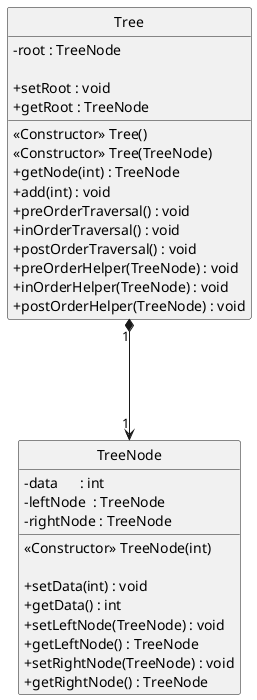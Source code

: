 @startuml
'https://plantuml.com/class-diagram

hide circle
skinparam ClassAttributeIconSize 0

class Tree{
    -root : TreeNode
    <<Constructor>> Tree()
    <<Constructor>> Tree(TreeNode)

    +setRoot : void
    +getRoot : TreeNode

    +getNode(int) : TreeNode
    +add(int) : void
    +preOrderTraversal() : void
    +inOrderTraversal() : void
    +postOrderTraversal() : void
    +preOrderHelper(TreeNode) : void
    +inOrderHelper(TreeNode) : void
    +postOrderHelper(TreeNode) : void
}

class TreeNode{
    -data      : int
    -leftNode  : TreeNode
    -rightNode : TreeNode
    <<Constructor>> TreeNode(int)

    +setData(int) : void
    +getData() : int
    +setLeftNode(TreeNode) : void
    +getLeftNode() : TreeNode
    +setRightNode(TreeNode) : void
    +getRightNode() : TreeNode
}

Tree "1" *===> "1" TreeNode

@enduml